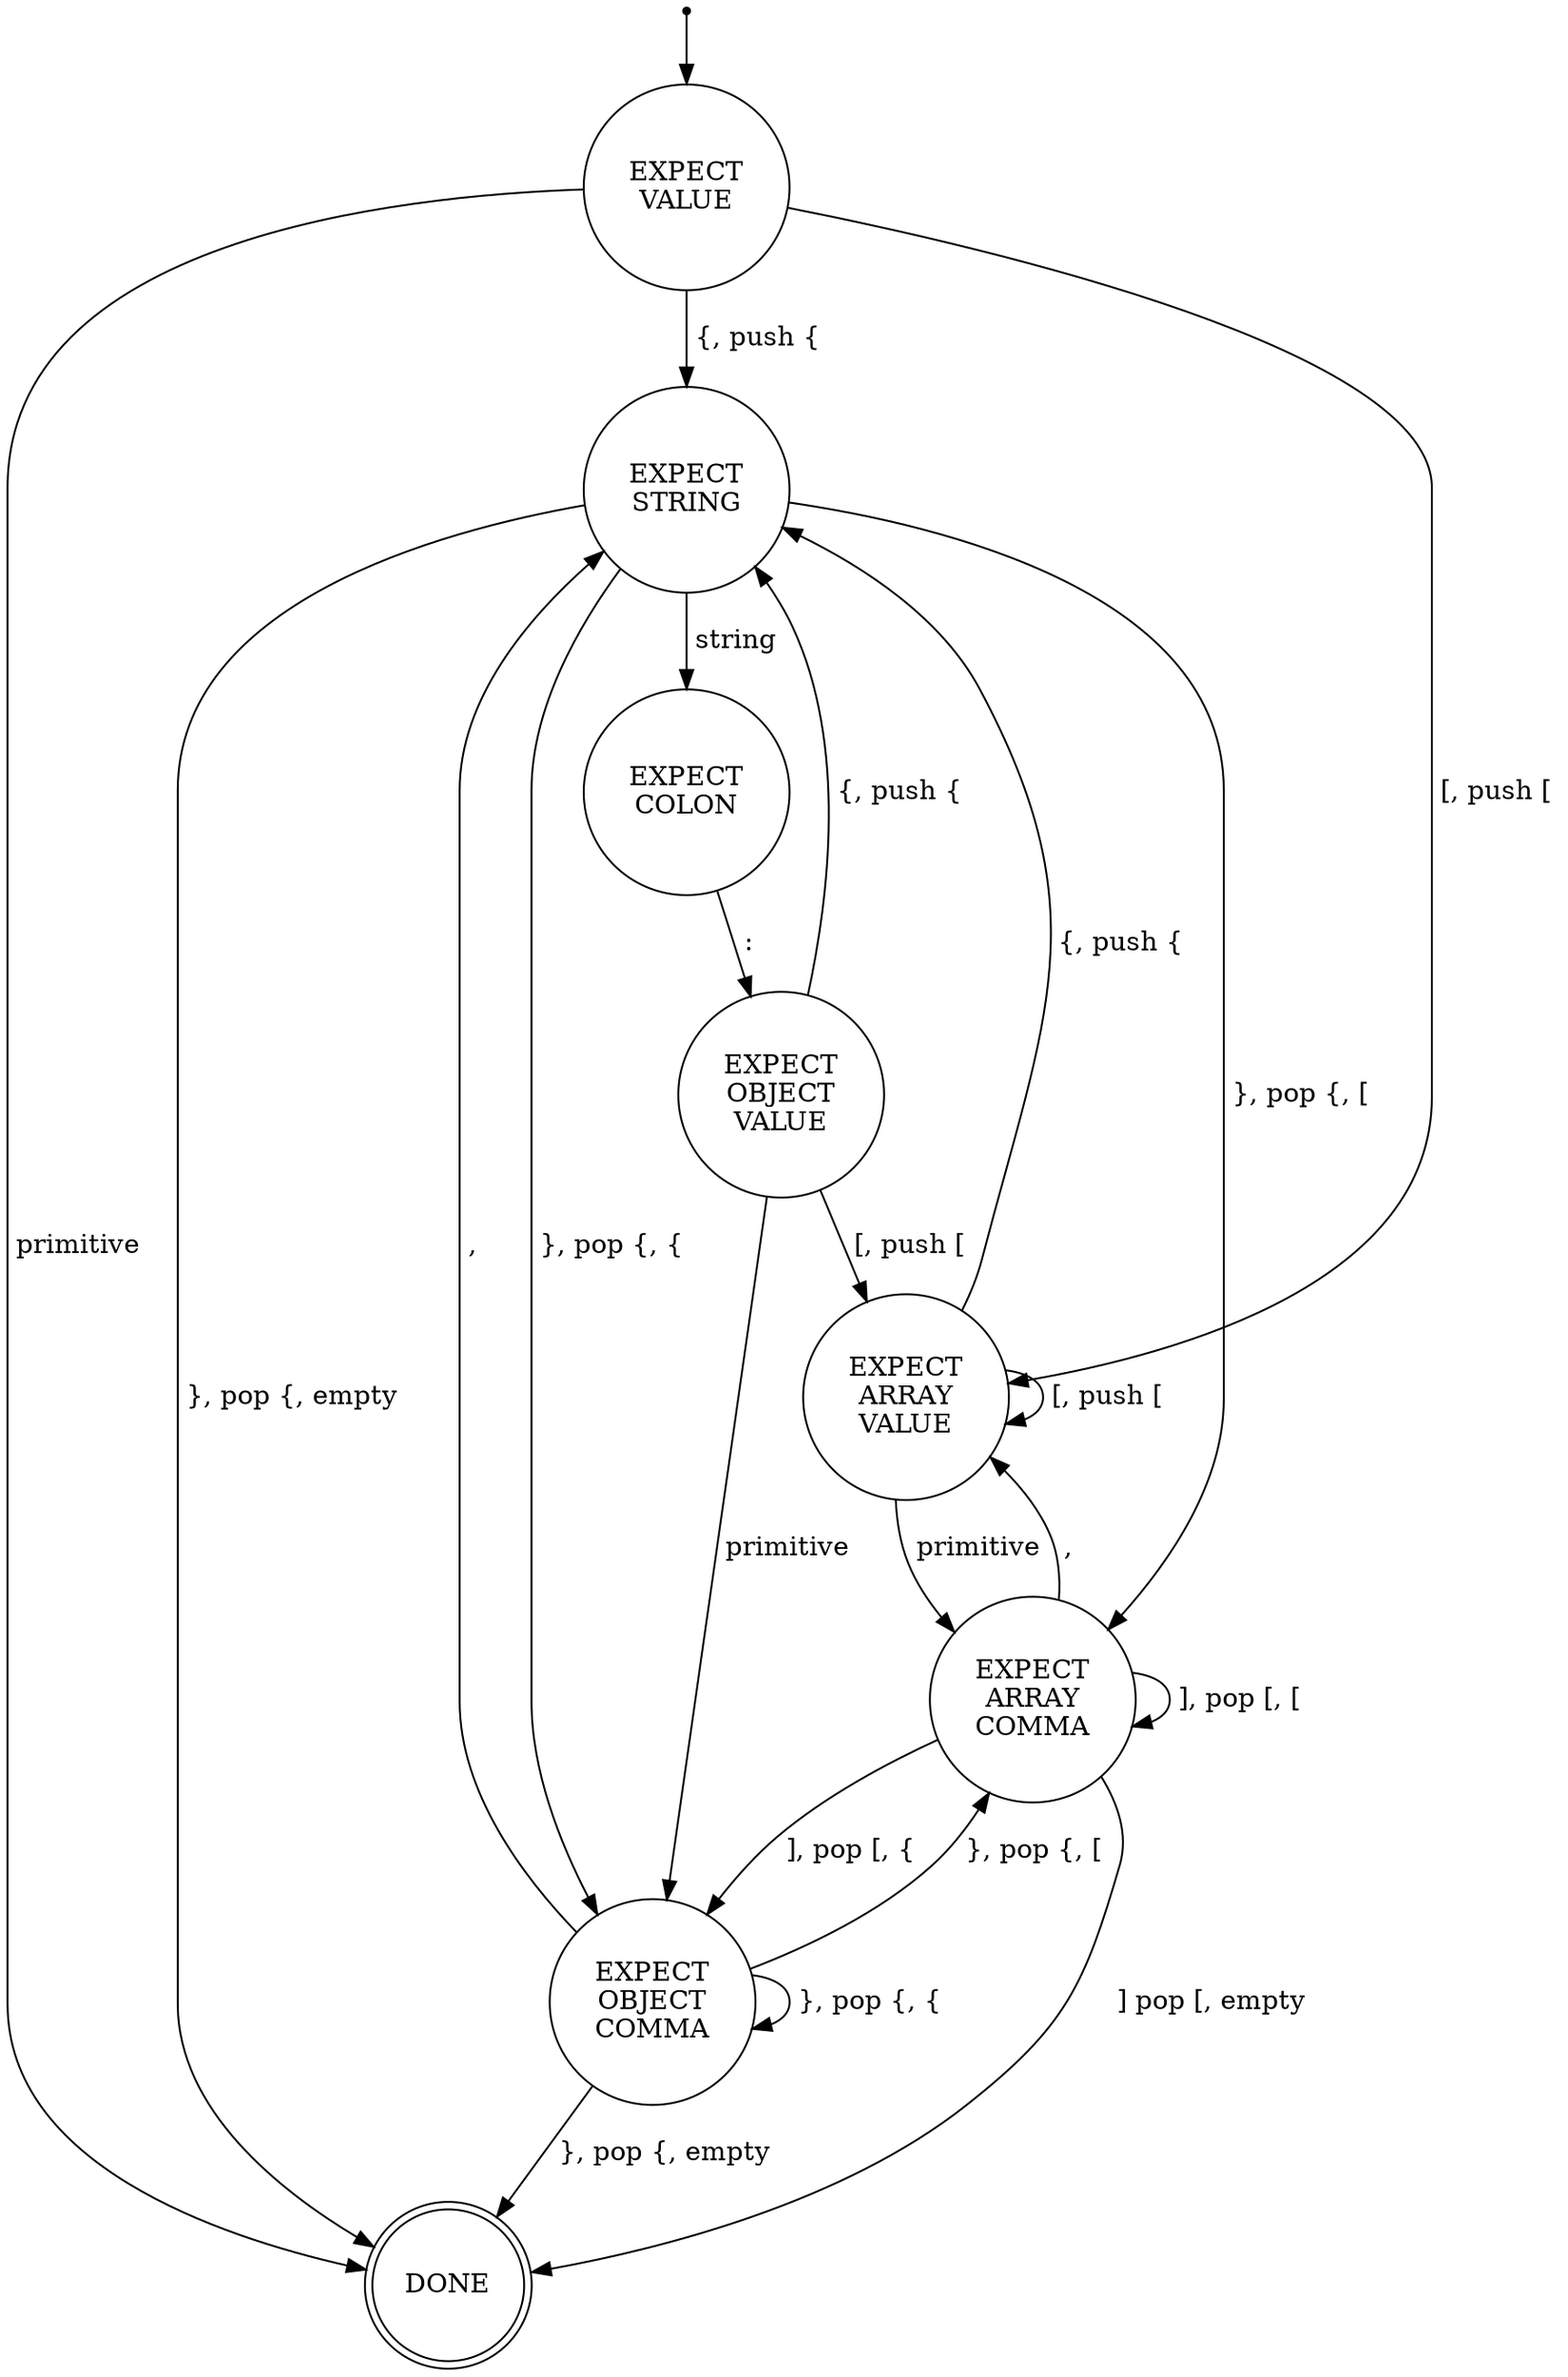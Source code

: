 /*
 * Embedjson syntax parser Pushdown Automaton [1] transitions diagram.
 *
 * Label syntax " {, push { " means "If input symbol is {, then
 * push { onto the stack and follow this transition".
 *
 * Label syntax " ], pop [, { " means "If input symbol is ], then
 * ensure that top element of the stack is [, pop it, and if the
 * pop element of the stack is now { follow this transition".
 *
 * Transition induced by the "primitive" symbol are ones that
 * are made when one of the following tokens is encountered:
 * - string
 * - number
 * - true
 * - false
 * - null
 *
 * [1] https://en.wikipedia.org/wiki/Pushdown_automaton
 */
digraph finite_state_machine {
  node [shape = point ]; entry

  node [shape=doublecircle label="DONE"] done;

  node [shape=circle label="EXPECT\nVALUE"] expect_value;
  node [label="EXPECT\nSTRING"] expect_string;
  node [label="EXPECT\nCOLON"] expect_colon;
  node [label="EXPECT\nOBJECT\nCOMMA"] expect_object_comma;
  node [label="EXPECT\nOBJECT\nVALUE"] expect_object_value;
  node [label="EXPECT\nARRAY\nVALUE"] expect_array_value;
  node [label="EXPECT\nARRAY\nCOMMA"] expect_array_comma;

  entry -> expect_value;

  expect_value -> expect_string [label=" {, push { "];
  expect_value -> done [label=" primitive "];
  expect_string -> expect_colon [label=" string "];
  expect_string -> done [label=" }, pop {, empty "];
  expect_string -> expect_object_comma [label=" }, pop {, { "];
  expect_string -> expect_array_comma [label=" }, pop {, [ "];
  expect_colon -> expect_object_value [label=" : "];
  expect_object_value -> expect_object_comma [label=" primitive "];
  expect_object_value -> expect_string [label=" {, push { "];
  expect_object_value -> expect_array_value [label=" [, push [ "];
  expect_object_comma -> expect_string [label=" , "];
  expect_object_comma -> done [label=" }, pop {, empty "];
  expect_object_comma -> expect_object_comma [label=" }, pop {, { "];
  expect_object_comma -> expect_array_comma [label=" }, pop {, [ "];

  expect_value -> expect_array_value [label=" [, push [ "];
  expect_array_value -> expect_array_comma [label=" primitive "];
  expect_array_value -> expect_array_value [label=" [, push [ "];
  expect_array_value -> expect_string [label= " {, push { "];
  expect_array_comma -> expect_array_value [label=" , "];
  expect_array_comma -> done [label=" ] pop [, empty "];
  expect_array_comma -> expect_array_comma [label=" ], pop [, [ "];
  expect_array_comma -> expect_object_comma [label=" ], pop [, { "];
}
